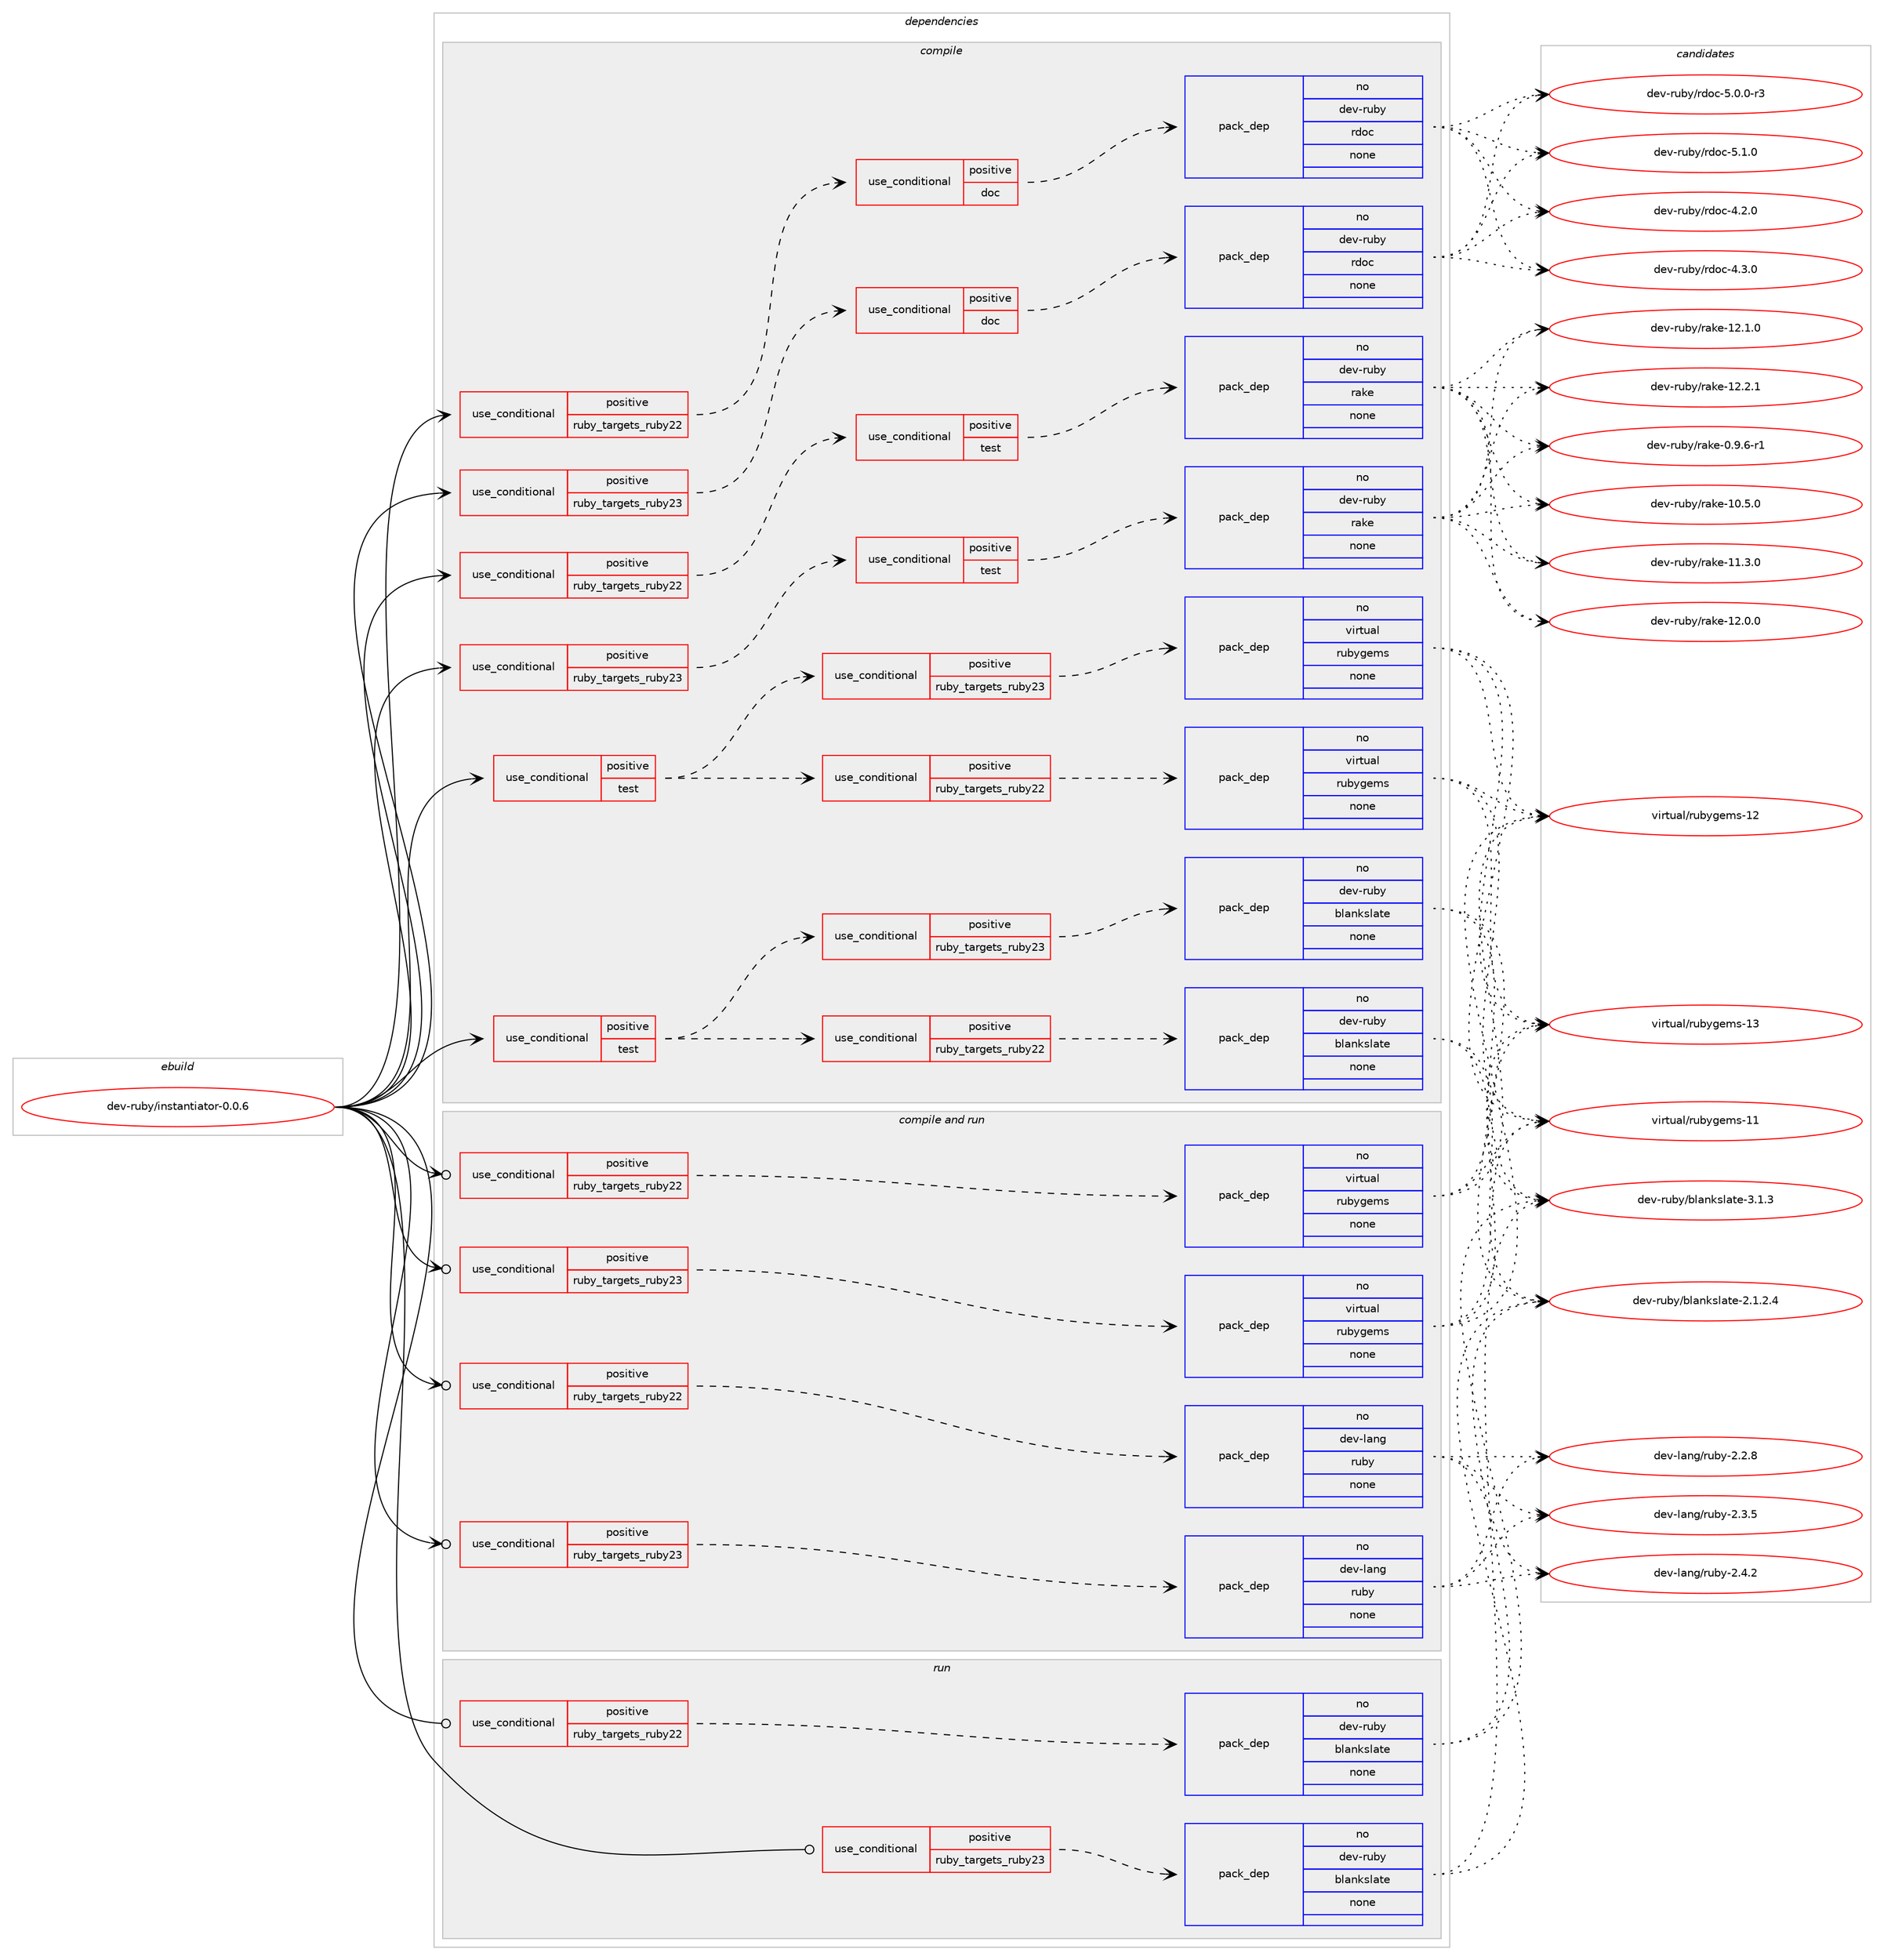 digraph prolog {

# *************
# Graph options
# *************

newrank=true;
concentrate=true;
compound=true;
graph [rankdir=LR,fontname=Helvetica,fontsize=10,ranksep=1.5];#, ranksep=2.5, nodesep=0.2];
edge  [arrowhead=vee];
node  [fontname=Helvetica,fontsize=10];

# **********
# The ebuild
# **********

subgraph cluster_leftcol {
color=gray;
rank=same;
label=<<i>ebuild</i>>;
id [label="dev-ruby/instantiator-0.0.6", color=red, width=4, href="../dev-ruby/instantiator-0.0.6.svg"];
}

# ****************
# The dependencies
# ****************

subgraph cluster_midcol {
color=gray;
label=<<i>dependencies</i>>;
subgraph cluster_compile {
fillcolor="#eeeeee";
style=filled;
label=<<i>compile</i>>;
subgraph cond59582 {
dependency243603 [label=<<TABLE BORDER="0" CELLBORDER="1" CELLSPACING="0" CELLPADDING="4"><TR><TD ROWSPAN="3" CELLPADDING="10">use_conditional</TD></TR><TR><TD>positive</TD></TR><TR><TD>ruby_targets_ruby22</TD></TR></TABLE>>, shape=none, color=red];
subgraph cond59583 {
dependency243604 [label=<<TABLE BORDER="0" CELLBORDER="1" CELLSPACING="0" CELLPADDING="4"><TR><TD ROWSPAN="3" CELLPADDING="10">use_conditional</TD></TR><TR><TD>positive</TD></TR><TR><TD>doc</TD></TR></TABLE>>, shape=none, color=red];
subgraph pack179944 {
dependency243605 [label=<<TABLE BORDER="0" CELLBORDER="1" CELLSPACING="0" CELLPADDING="4" WIDTH="220"><TR><TD ROWSPAN="6" CELLPADDING="30">pack_dep</TD></TR><TR><TD WIDTH="110">no</TD></TR><TR><TD>dev-ruby</TD></TR><TR><TD>rdoc</TD></TR><TR><TD>none</TD></TR><TR><TD></TD></TR></TABLE>>, shape=none, color=blue];
}
dependency243604:e -> dependency243605:w [weight=20,style="dashed",arrowhead="vee"];
}
dependency243603:e -> dependency243604:w [weight=20,style="dashed",arrowhead="vee"];
}
id:e -> dependency243603:w [weight=20,style="solid",arrowhead="vee"];
subgraph cond59584 {
dependency243606 [label=<<TABLE BORDER="0" CELLBORDER="1" CELLSPACING="0" CELLPADDING="4"><TR><TD ROWSPAN="3" CELLPADDING="10">use_conditional</TD></TR><TR><TD>positive</TD></TR><TR><TD>ruby_targets_ruby22</TD></TR></TABLE>>, shape=none, color=red];
subgraph cond59585 {
dependency243607 [label=<<TABLE BORDER="0" CELLBORDER="1" CELLSPACING="0" CELLPADDING="4"><TR><TD ROWSPAN="3" CELLPADDING="10">use_conditional</TD></TR><TR><TD>positive</TD></TR><TR><TD>test</TD></TR></TABLE>>, shape=none, color=red];
subgraph pack179945 {
dependency243608 [label=<<TABLE BORDER="0" CELLBORDER="1" CELLSPACING="0" CELLPADDING="4" WIDTH="220"><TR><TD ROWSPAN="6" CELLPADDING="30">pack_dep</TD></TR><TR><TD WIDTH="110">no</TD></TR><TR><TD>dev-ruby</TD></TR><TR><TD>rake</TD></TR><TR><TD>none</TD></TR><TR><TD></TD></TR></TABLE>>, shape=none, color=blue];
}
dependency243607:e -> dependency243608:w [weight=20,style="dashed",arrowhead="vee"];
}
dependency243606:e -> dependency243607:w [weight=20,style="dashed",arrowhead="vee"];
}
id:e -> dependency243606:w [weight=20,style="solid",arrowhead="vee"];
subgraph cond59586 {
dependency243609 [label=<<TABLE BORDER="0" CELLBORDER="1" CELLSPACING="0" CELLPADDING="4"><TR><TD ROWSPAN="3" CELLPADDING="10">use_conditional</TD></TR><TR><TD>positive</TD></TR><TR><TD>ruby_targets_ruby23</TD></TR></TABLE>>, shape=none, color=red];
subgraph cond59587 {
dependency243610 [label=<<TABLE BORDER="0" CELLBORDER="1" CELLSPACING="0" CELLPADDING="4"><TR><TD ROWSPAN="3" CELLPADDING="10">use_conditional</TD></TR><TR><TD>positive</TD></TR><TR><TD>doc</TD></TR></TABLE>>, shape=none, color=red];
subgraph pack179946 {
dependency243611 [label=<<TABLE BORDER="0" CELLBORDER="1" CELLSPACING="0" CELLPADDING="4" WIDTH="220"><TR><TD ROWSPAN="6" CELLPADDING="30">pack_dep</TD></TR><TR><TD WIDTH="110">no</TD></TR><TR><TD>dev-ruby</TD></TR><TR><TD>rdoc</TD></TR><TR><TD>none</TD></TR><TR><TD></TD></TR></TABLE>>, shape=none, color=blue];
}
dependency243610:e -> dependency243611:w [weight=20,style="dashed",arrowhead="vee"];
}
dependency243609:e -> dependency243610:w [weight=20,style="dashed",arrowhead="vee"];
}
id:e -> dependency243609:w [weight=20,style="solid",arrowhead="vee"];
subgraph cond59588 {
dependency243612 [label=<<TABLE BORDER="0" CELLBORDER="1" CELLSPACING="0" CELLPADDING="4"><TR><TD ROWSPAN="3" CELLPADDING="10">use_conditional</TD></TR><TR><TD>positive</TD></TR><TR><TD>ruby_targets_ruby23</TD></TR></TABLE>>, shape=none, color=red];
subgraph cond59589 {
dependency243613 [label=<<TABLE BORDER="0" CELLBORDER="1" CELLSPACING="0" CELLPADDING="4"><TR><TD ROWSPAN="3" CELLPADDING="10">use_conditional</TD></TR><TR><TD>positive</TD></TR><TR><TD>test</TD></TR></TABLE>>, shape=none, color=red];
subgraph pack179947 {
dependency243614 [label=<<TABLE BORDER="0" CELLBORDER="1" CELLSPACING="0" CELLPADDING="4" WIDTH="220"><TR><TD ROWSPAN="6" CELLPADDING="30">pack_dep</TD></TR><TR><TD WIDTH="110">no</TD></TR><TR><TD>dev-ruby</TD></TR><TR><TD>rake</TD></TR><TR><TD>none</TD></TR><TR><TD></TD></TR></TABLE>>, shape=none, color=blue];
}
dependency243613:e -> dependency243614:w [weight=20,style="dashed",arrowhead="vee"];
}
dependency243612:e -> dependency243613:w [weight=20,style="dashed",arrowhead="vee"];
}
id:e -> dependency243612:w [weight=20,style="solid",arrowhead="vee"];
subgraph cond59590 {
dependency243615 [label=<<TABLE BORDER="0" CELLBORDER="1" CELLSPACING="0" CELLPADDING="4"><TR><TD ROWSPAN="3" CELLPADDING="10">use_conditional</TD></TR><TR><TD>positive</TD></TR><TR><TD>test</TD></TR></TABLE>>, shape=none, color=red];
subgraph cond59591 {
dependency243616 [label=<<TABLE BORDER="0" CELLBORDER="1" CELLSPACING="0" CELLPADDING="4"><TR><TD ROWSPAN="3" CELLPADDING="10">use_conditional</TD></TR><TR><TD>positive</TD></TR><TR><TD>ruby_targets_ruby22</TD></TR></TABLE>>, shape=none, color=red];
subgraph pack179948 {
dependency243617 [label=<<TABLE BORDER="0" CELLBORDER="1" CELLSPACING="0" CELLPADDING="4" WIDTH="220"><TR><TD ROWSPAN="6" CELLPADDING="30">pack_dep</TD></TR><TR><TD WIDTH="110">no</TD></TR><TR><TD>dev-ruby</TD></TR><TR><TD>blankslate</TD></TR><TR><TD>none</TD></TR><TR><TD></TD></TR></TABLE>>, shape=none, color=blue];
}
dependency243616:e -> dependency243617:w [weight=20,style="dashed",arrowhead="vee"];
}
dependency243615:e -> dependency243616:w [weight=20,style="dashed",arrowhead="vee"];
subgraph cond59592 {
dependency243618 [label=<<TABLE BORDER="0" CELLBORDER="1" CELLSPACING="0" CELLPADDING="4"><TR><TD ROWSPAN="3" CELLPADDING="10">use_conditional</TD></TR><TR><TD>positive</TD></TR><TR><TD>ruby_targets_ruby23</TD></TR></TABLE>>, shape=none, color=red];
subgraph pack179949 {
dependency243619 [label=<<TABLE BORDER="0" CELLBORDER="1" CELLSPACING="0" CELLPADDING="4" WIDTH="220"><TR><TD ROWSPAN="6" CELLPADDING="30">pack_dep</TD></TR><TR><TD WIDTH="110">no</TD></TR><TR><TD>dev-ruby</TD></TR><TR><TD>blankslate</TD></TR><TR><TD>none</TD></TR><TR><TD></TD></TR></TABLE>>, shape=none, color=blue];
}
dependency243618:e -> dependency243619:w [weight=20,style="dashed",arrowhead="vee"];
}
dependency243615:e -> dependency243618:w [weight=20,style="dashed",arrowhead="vee"];
}
id:e -> dependency243615:w [weight=20,style="solid",arrowhead="vee"];
subgraph cond59593 {
dependency243620 [label=<<TABLE BORDER="0" CELLBORDER="1" CELLSPACING="0" CELLPADDING="4"><TR><TD ROWSPAN="3" CELLPADDING="10">use_conditional</TD></TR><TR><TD>positive</TD></TR><TR><TD>test</TD></TR></TABLE>>, shape=none, color=red];
subgraph cond59594 {
dependency243621 [label=<<TABLE BORDER="0" CELLBORDER="1" CELLSPACING="0" CELLPADDING="4"><TR><TD ROWSPAN="3" CELLPADDING="10">use_conditional</TD></TR><TR><TD>positive</TD></TR><TR><TD>ruby_targets_ruby22</TD></TR></TABLE>>, shape=none, color=red];
subgraph pack179950 {
dependency243622 [label=<<TABLE BORDER="0" CELLBORDER="1" CELLSPACING="0" CELLPADDING="4" WIDTH="220"><TR><TD ROWSPAN="6" CELLPADDING="30">pack_dep</TD></TR><TR><TD WIDTH="110">no</TD></TR><TR><TD>virtual</TD></TR><TR><TD>rubygems</TD></TR><TR><TD>none</TD></TR><TR><TD></TD></TR></TABLE>>, shape=none, color=blue];
}
dependency243621:e -> dependency243622:w [weight=20,style="dashed",arrowhead="vee"];
}
dependency243620:e -> dependency243621:w [weight=20,style="dashed",arrowhead="vee"];
subgraph cond59595 {
dependency243623 [label=<<TABLE BORDER="0" CELLBORDER="1" CELLSPACING="0" CELLPADDING="4"><TR><TD ROWSPAN="3" CELLPADDING="10">use_conditional</TD></TR><TR><TD>positive</TD></TR><TR><TD>ruby_targets_ruby23</TD></TR></TABLE>>, shape=none, color=red];
subgraph pack179951 {
dependency243624 [label=<<TABLE BORDER="0" CELLBORDER="1" CELLSPACING="0" CELLPADDING="4" WIDTH="220"><TR><TD ROWSPAN="6" CELLPADDING="30">pack_dep</TD></TR><TR><TD WIDTH="110">no</TD></TR><TR><TD>virtual</TD></TR><TR><TD>rubygems</TD></TR><TR><TD>none</TD></TR><TR><TD></TD></TR></TABLE>>, shape=none, color=blue];
}
dependency243623:e -> dependency243624:w [weight=20,style="dashed",arrowhead="vee"];
}
dependency243620:e -> dependency243623:w [weight=20,style="dashed",arrowhead="vee"];
}
id:e -> dependency243620:w [weight=20,style="solid",arrowhead="vee"];
}
subgraph cluster_compileandrun {
fillcolor="#eeeeee";
style=filled;
label=<<i>compile and run</i>>;
subgraph cond59596 {
dependency243625 [label=<<TABLE BORDER="0" CELLBORDER="1" CELLSPACING="0" CELLPADDING="4"><TR><TD ROWSPAN="3" CELLPADDING="10">use_conditional</TD></TR><TR><TD>positive</TD></TR><TR><TD>ruby_targets_ruby22</TD></TR></TABLE>>, shape=none, color=red];
subgraph pack179952 {
dependency243626 [label=<<TABLE BORDER="0" CELLBORDER="1" CELLSPACING="0" CELLPADDING="4" WIDTH="220"><TR><TD ROWSPAN="6" CELLPADDING="30">pack_dep</TD></TR><TR><TD WIDTH="110">no</TD></TR><TR><TD>dev-lang</TD></TR><TR><TD>ruby</TD></TR><TR><TD>none</TD></TR><TR><TD></TD></TR></TABLE>>, shape=none, color=blue];
}
dependency243625:e -> dependency243626:w [weight=20,style="dashed",arrowhead="vee"];
}
id:e -> dependency243625:w [weight=20,style="solid",arrowhead="odotvee"];
subgraph cond59597 {
dependency243627 [label=<<TABLE BORDER="0" CELLBORDER="1" CELLSPACING="0" CELLPADDING="4"><TR><TD ROWSPAN="3" CELLPADDING="10">use_conditional</TD></TR><TR><TD>positive</TD></TR><TR><TD>ruby_targets_ruby22</TD></TR></TABLE>>, shape=none, color=red];
subgraph pack179953 {
dependency243628 [label=<<TABLE BORDER="0" CELLBORDER="1" CELLSPACING="0" CELLPADDING="4" WIDTH="220"><TR><TD ROWSPAN="6" CELLPADDING="30">pack_dep</TD></TR><TR><TD WIDTH="110">no</TD></TR><TR><TD>virtual</TD></TR><TR><TD>rubygems</TD></TR><TR><TD>none</TD></TR><TR><TD></TD></TR></TABLE>>, shape=none, color=blue];
}
dependency243627:e -> dependency243628:w [weight=20,style="dashed",arrowhead="vee"];
}
id:e -> dependency243627:w [weight=20,style="solid",arrowhead="odotvee"];
subgraph cond59598 {
dependency243629 [label=<<TABLE BORDER="0" CELLBORDER="1" CELLSPACING="0" CELLPADDING="4"><TR><TD ROWSPAN="3" CELLPADDING="10">use_conditional</TD></TR><TR><TD>positive</TD></TR><TR><TD>ruby_targets_ruby23</TD></TR></TABLE>>, shape=none, color=red];
subgraph pack179954 {
dependency243630 [label=<<TABLE BORDER="0" CELLBORDER="1" CELLSPACING="0" CELLPADDING="4" WIDTH="220"><TR><TD ROWSPAN="6" CELLPADDING="30">pack_dep</TD></TR><TR><TD WIDTH="110">no</TD></TR><TR><TD>dev-lang</TD></TR><TR><TD>ruby</TD></TR><TR><TD>none</TD></TR><TR><TD></TD></TR></TABLE>>, shape=none, color=blue];
}
dependency243629:e -> dependency243630:w [weight=20,style="dashed",arrowhead="vee"];
}
id:e -> dependency243629:w [weight=20,style="solid",arrowhead="odotvee"];
subgraph cond59599 {
dependency243631 [label=<<TABLE BORDER="0" CELLBORDER="1" CELLSPACING="0" CELLPADDING="4"><TR><TD ROWSPAN="3" CELLPADDING="10">use_conditional</TD></TR><TR><TD>positive</TD></TR><TR><TD>ruby_targets_ruby23</TD></TR></TABLE>>, shape=none, color=red];
subgraph pack179955 {
dependency243632 [label=<<TABLE BORDER="0" CELLBORDER="1" CELLSPACING="0" CELLPADDING="4" WIDTH="220"><TR><TD ROWSPAN="6" CELLPADDING="30">pack_dep</TD></TR><TR><TD WIDTH="110">no</TD></TR><TR><TD>virtual</TD></TR><TR><TD>rubygems</TD></TR><TR><TD>none</TD></TR><TR><TD></TD></TR></TABLE>>, shape=none, color=blue];
}
dependency243631:e -> dependency243632:w [weight=20,style="dashed",arrowhead="vee"];
}
id:e -> dependency243631:w [weight=20,style="solid",arrowhead="odotvee"];
}
subgraph cluster_run {
fillcolor="#eeeeee";
style=filled;
label=<<i>run</i>>;
subgraph cond59600 {
dependency243633 [label=<<TABLE BORDER="0" CELLBORDER="1" CELLSPACING="0" CELLPADDING="4"><TR><TD ROWSPAN="3" CELLPADDING="10">use_conditional</TD></TR><TR><TD>positive</TD></TR><TR><TD>ruby_targets_ruby22</TD></TR></TABLE>>, shape=none, color=red];
subgraph pack179956 {
dependency243634 [label=<<TABLE BORDER="0" CELLBORDER="1" CELLSPACING="0" CELLPADDING="4" WIDTH="220"><TR><TD ROWSPAN="6" CELLPADDING="30">pack_dep</TD></TR><TR><TD WIDTH="110">no</TD></TR><TR><TD>dev-ruby</TD></TR><TR><TD>blankslate</TD></TR><TR><TD>none</TD></TR><TR><TD></TD></TR></TABLE>>, shape=none, color=blue];
}
dependency243633:e -> dependency243634:w [weight=20,style="dashed",arrowhead="vee"];
}
id:e -> dependency243633:w [weight=20,style="solid",arrowhead="odot"];
subgraph cond59601 {
dependency243635 [label=<<TABLE BORDER="0" CELLBORDER="1" CELLSPACING="0" CELLPADDING="4"><TR><TD ROWSPAN="3" CELLPADDING="10">use_conditional</TD></TR><TR><TD>positive</TD></TR><TR><TD>ruby_targets_ruby23</TD></TR></TABLE>>, shape=none, color=red];
subgraph pack179957 {
dependency243636 [label=<<TABLE BORDER="0" CELLBORDER="1" CELLSPACING="0" CELLPADDING="4" WIDTH="220"><TR><TD ROWSPAN="6" CELLPADDING="30">pack_dep</TD></TR><TR><TD WIDTH="110">no</TD></TR><TR><TD>dev-ruby</TD></TR><TR><TD>blankslate</TD></TR><TR><TD>none</TD></TR><TR><TD></TD></TR></TABLE>>, shape=none, color=blue];
}
dependency243635:e -> dependency243636:w [weight=20,style="dashed",arrowhead="vee"];
}
id:e -> dependency243635:w [weight=20,style="solid",arrowhead="odot"];
}
}

# **************
# The candidates
# **************

subgraph cluster_choices {
rank=same;
color=gray;
label=<<i>candidates</i>>;

subgraph choice179944 {
color=black;
nodesep=1;
choice10010111845114117981214711410011199455246504648 [label="dev-ruby/rdoc-4.2.0", color=red, width=4,href="../dev-ruby/rdoc-4.2.0.svg"];
choice10010111845114117981214711410011199455246514648 [label="dev-ruby/rdoc-4.3.0", color=red, width=4,href="../dev-ruby/rdoc-4.3.0.svg"];
choice100101118451141179812147114100111994553464846484511451 [label="dev-ruby/rdoc-5.0.0-r3", color=red, width=4,href="../dev-ruby/rdoc-5.0.0-r3.svg"];
choice10010111845114117981214711410011199455346494648 [label="dev-ruby/rdoc-5.1.0", color=red, width=4,href="../dev-ruby/rdoc-5.1.0.svg"];
dependency243605:e -> choice10010111845114117981214711410011199455246504648:w [style=dotted,weight="100"];
dependency243605:e -> choice10010111845114117981214711410011199455246514648:w [style=dotted,weight="100"];
dependency243605:e -> choice100101118451141179812147114100111994553464846484511451:w [style=dotted,weight="100"];
dependency243605:e -> choice10010111845114117981214711410011199455346494648:w [style=dotted,weight="100"];
}
subgraph choice179945 {
color=black;
nodesep=1;
choice100101118451141179812147114971071014548465746544511449 [label="dev-ruby/rake-0.9.6-r1", color=red, width=4,href="../dev-ruby/rake-0.9.6-r1.svg"];
choice1001011184511411798121471149710710145494846534648 [label="dev-ruby/rake-10.5.0", color=red, width=4,href="../dev-ruby/rake-10.5.0.svg"];
choice1001011184511411798121471149710710145494946514648 [label="dev-ruby/rake-11.3.0", color=red, width=4,href="../dev-ruby/rake-11.3.0.svg"];
choice1001011184511411798121471149710710145495046484648 [label="dev-ruby/rake-12.0.0", color=red, width=4,href="../dev-ruby/rake-12.0.0.svg"];
choice1001011184511411798121471149710710145495046494648 [label="dev-ruby/rake-12.1.0", color=red, width=4,href="../dev-ruby/rake-12.1.0.svg"];
choice1001011184511411798121471149710710145495046504649 [label="dev-ruby/rake-12.2.1", color=red, width=4,href="../dev-ruby/rake-12.2.1.svg"];
dependency243608:e -> choice100101118451141179812147114971071014548465746544511449:w [style=dotted,weight="100"];
dependency243608:e -> choice1001011184511411798121471149710710145494846534648:w [style=dotted,weight="100"];
dependency243608:e -> choice1001011184511411798121471149710710145494946514648:w [style=dotted,weight="100"];
dependency243608:e -> choice1001011184511411798121471149710710145495046484648:w [style=dotted,weight="100"];
dependency243608:e -> choice1001011184511411798121471149710710145495046494648:w [style=dotted,weight="100"];
dependency243608:e -> choice1001011184511411798121471149710710145495046504649:w [style=dotted,weight="100"];
}
subgraph choice179946 {
color=black;
nodesep=1;
choice10010111845114117981214711410011199455246504648 [label="dev-ruby/rdoc-4.2.0", color=red, width=4,href="../dev-ruby/rdoc-4.2.0.svg"];
choice10010111845114117981214711410011199455246514648 [label="dev-ruby/rdoc-4.3.0", color=red, width=4,href="../dev-ruby/rdoc-4.3.0.svg"];
choice100101118451141179812147114100111994553464846484511451 [label="dev-ruby/rdoc-5.0.0-r3", color=red, width=4,href="../dev-ruby/rdoc-5.0.0-r3.svg"];
choice10010111845114117981214711410011199455346494648 [label="dev-ruby/rdoc-5.1.0", color=red, width=4,href="../dev-ruby/rdoc-5.1.0.svg"];
dependency243611:e -> choice10010111845114117981214711410011199455246504648:w [style=dotted,weight="100"];
dependency243611:e -> choice10010111845114117981214711410011199455246514648:w [style=dotted,weight="100"];
dependency243611:e -> choice100101118451141179812147114100111994553464846484511451:w [style=dotted,weight="100"];
dependency243611:e -> choice10010111845114117981214711410011199455346494648:w [style=dotted,weight="100"];
}
subgraph choice179947 {
color=black;
nodesep=1;
choice100101118451141179812147114971071014548465746544511449 [label="dev-ruby/rake-0.9.6-r1", color=red, width=4,href="../dev-ruby/rake-0.9.6-r1.svg"];
choice1001011184511411798121471149710710145494846534648 [label="dev-ruby/rake-10.5.0", color=red, width=4,href="../dev-ruby/rake-10.5.0.svg"];
choice1001011184511411798121471149710710145494946514648 [label="dev-ruby/rake-11.3.0", color=red, width=4,href="../dev-ruby/rake-11.3.0.svg"];
choice1001011184511411798121471149710710145495046484648 [label="dev-ruby/rake-12.0.0", color=red, width=4,href="../dev-ruby/rake-12.0.0.svg"];
choice1001011184511411798121471149710710145495046494648 [label="dev-ruby/rake-12.1.0", color=red, width=4,href="../dev-ruby/rake-12.1.0.svg"];
choice1001011184511411798121471149710710145495046504649 [label="dev-ruby/rake-12.2.1", color=red, width=4,href="../dev-ruby/rake-12.2.1.svg"];
dependency243614:e -> choice100101118451141179812147114971071014548465746544511449:w [style=dotted,weight="100"];
dependency243614:e -> choice1001011184511411798121471149710710145494846534648:w [style=dotted,weight="100"];
dependency243614:e -> choice1001011184511411798121471149710710145494946514648:w [style=dotted,weight="100"];
dependency243614:e -> choice1001011184511411798121471149710710145495046484648:w [style=dotted,weight="100"];
dependency243614:e -> choice1001011184511411798121471149710710145495046494648:w [style=dotted,weight="100"];
dependency243614:e -> choice1001011184511411798121471149710710145495046504649:w [style=dotted,weight="100"];
}
subgraph choice179948 {
color=black;
nodesep=1;
choice1001011184511411798121479810897110107115108971161014550464946504652 [label="dev-ruby/blankslate-2.1.2.4", color=red, width=4,href="../dev-ruby/blankslate-2.1.2.4.svg"];
choice100101118451141179812147981089711010711510897116101455146494651 [label="dev-ruby/blankslate-3.1.3", color=red, width=4,href="../dev-ruby/blankslate-3.1.3.svg"];
dependency243617:e -> choice1001011184511411798121479810897110107115108971161014550464946504652:w [style=dotted,weight="100"];
dependency243617:e -> choice100101118451141179812147981089711010711510897116101455146494651:w [style=dotted,weight="100"];
}
subgraph choice179949 {
color=black;
nodesep=1;
choice1001011184511411798121479810897110107115108971161014550464946504652 [label="dev-ruby/blankslate-2.1.2.4", color=red, width=4,href="../dev-ruby/blankslate-2.1.2.4.svg"];
choice100101118451141179812147981089711010711510897116101455146494651 [label="dev-ruby/blankslate-3.1.3", color=red, width=4,href="../dev-ruby/blankslate-3.1.3.svg"];
dependency243619:e -> choice1001011184511411798121479810897110107115108971161014550464946504652:w [style=dotted,weight="100"];
dependency243619:e -> choice100101118451141179812147981089711010711510897116101455146494651:w [style=dotted,weight="100"];
}
subgraph choice179950 {
color=black;
nodesep=1;
choice118105114116117971084711411798121103101109115454949 [label="virtual/rubygems-11", color=red, width=4,href="../virtual/rubygems-11.svg"];
choice118105114116117971084711411798121103101109115454950 [label="virtual/rubygems-12", color=red, width=4,href="../virtual/rubygems-12.svg"];
choice118105114116117971084711411798121103101109115454951 [label="virtual/rubygems-13", color=red, width=4,href="../virtual/rubygems-13.svg"];
dependency243622:e -> choice118105114116117971084711411798121103101109115454949:w [style=dotted,weight="100"];
dependency243622:e -> choice118105114116117971084711411798121103101109115454950:w [style=dotted,weight="100"];
dependency243622:e -> choice118105114116117971084711411798121103101109115454951:w [style=dotted,weight="100"];
}
subgraph choice179951 {
color=black;
nodesep=1;
choice118105114116117971084711411798121103101109115454949 [label="virtual/rubygems-11", color=red, width=4,href="../virtual/rubygems-11.svg"];
choice118105114116117971084711411798121103101109115454950 [label="virtual/rubygems-12", color=red, width=4,href="../virtual/rubygems-12.svg"];
choice118105114116117971084711411798121103101109115454951 [label="virtual/rubygems-13", color=red, width=4,href="../virtual/rubygems-13.svg"];
dependency243624:e -> choice118105114116117971084711411798121103101109115454949:w [style=dotted,weight="100"];
dependency243624:e -> choice118105114116117971084711411798121103101109115454950:w [style=dotted,weight="100"];
dependency243624:e -> choice118105114116117971084711411798121103101109115454951:w [style=dotted,weight="100"];
}
subgraph choice179952 {
color=black;
nodesep=1;
choice10010111845108971101034711411798121455046504656 [label="dev-lang/ruby-2.2.8", color=red, width=4,href="../dev-lang/ruby-2.2.8.svg"];
choice10010111845108971101034711411798121455046514653 [label="dev-lang/ruby-2.3.5", color=red, width=4,href="../dev-lang/ruby-2.3.5.svg"];
choice10010111845108971101034711411798121455046524650 [label="dev-lang/ruby-2.4.2", color=red, width=4,href="../dev-lang/ruby-2.4.2.svg"];
dependency243626:e -> choice10010111845108971101034711411798121455046504656:w [style=dotted,weight="100"];
dependency243626:e -> choice10010111845108971101034711411798121455046514653:w [style=dotted,weight="100"];
dependency243626:e -> choice10010111845108971101034711411798121455046524650:w [style=dotted,weight="100"];
}
subgraph choice179953 {
color=black;
nodesep=1;
choice118105114116117971084711411798121103101109115454949 [label="virtual/rubygems-11", color=red, width=4,href="../virtual/rubygems-11.svg"];
choice118105114116117971084711411798121103101109115454950 [label="virtual/rubygems-12", color=red, width=4,href="../virtual/rubygems-12.svg"];
choice118105114116117971084711411798121103101109115454951 [label="virtual/rubygems-13", color=red, width=4,href="../virtual/rubygems-13.svg"];
dependency243628:e -> choice118105114116117971084711411798121103101109115454949:w [style=dotted,weight="100"];
dependency243628:e -> choice118105114116117971084711411798121103101109115454950:w [style=dotted,weight="100"];
dependency243628:e -> choice118105114116117971084711411798121103101109115454951:w [style=dotted,weight="100"];
}
subgraph choice179954 {
color=black;
nodesep=1;
choice10010111845108971101034711411798121455046504656 [label="dev-lang/ruby-2.2.8", color=red, width=4,href="../dev-lang/ruby-2.2.8.svg"];
choice10010111845108971101034711411798121455046514653 [label="dev-lang/ruby-2.3.5", color=red, width=4,href="../dev-lang/ruby-2.3.5.svg"];
choice10010111845108971101034711411798121455046524650 [label="dev-lang/ruby-2.4.2", color=red, width=4,href="../dev-lang/ruby-2.4.2.svg"];
dependency243630:e -> choice10010111845108971101034711411798121455046504656:w [style=dotted,weight="100"];
dependency243630:e -> choice10010111845108971101034711411798121455046514653:w [style=dotted,weight="100"];
dependency243630:e -> choice10010111845108971101034711411798121455046524650:w [style=dotted,weight="100"];
}
subgraph choice179955 {
color=black;
nodesep=1;
choice118105114116117971084711411798121103101109115454949 [label="virtual/rubygems-11", color=red, width=4,href="../virtual/rubygems-11.svg"];
choice118105114116117971084711411798121103101109115454950 [label="virtual/rubygems-12", color=red, width=4,href="../virtual/rubygems-12.svg"];
choice118105114116117971084711411798121103101109115454951 [label="virtual/rubygems-13", color=red, width=4,href="../virtual/rubygems-13.svg"];
dependency243632:e -> choice118105114116117971084711411798121103101109115454949:w [style=dotted,weight="100"];
dependency243632:e -> choice118105114116117971084711411798121103101109115454950:w [style=dotted,weight="100"];
dependency243632:e -> choice118105114116117971084711411798121103101109115454951:w [style=dotted,weight="100"];
}
subgraph choice179956 {
color=black;
nodesep=1;
choice1001011184511411798121479810897110107115108971161014550464946504652 [label="dev-ruby/blankslate-2.1.2.4", color=red, width=4,href="../dev-ruby/blankslate-2.1.2.4.svg"];
choice100101118451141179812147981089711010711510897116101455146494651 [label="dev-ruby/blankslate-3.1.3", color=red, width=4,href="../dev-ruby/blankslate-3.1.3.svg"];
dependency243634:e -> choice1001011184511411798121479810897110107115108971161014550464946504652:w [style=dotted,weight="100"];
dependency243634:e -> choice100101118451141179812147981089711010711510897116101455146494651:w [style=dotted,weight="100"];
}
subgraph choice179957 {
color=black;
nodesep=1;
choice1001011184511411798121479810897110107115108971161014550464946504652 [label="dev-ruby/blankslate-2.1.2.4", color=red, width=4,href="../dev-ruby/blankslate-2.1.2.4.svg"];
choice100101118451141179812147981089711010711510897116101455146494651 [label="dev-ruby/blankslate-3.1.3", color=red, width=4,href="../dev-ruby/blankslate-3.1.3.svg"];
dependency243636:e -> choice1001011184511411798121479810897110107115108971161014550464946504652:w [style=dotted,weight="100"];
dependency243636:e -> choice100101118451141179812147981089711010711510897116101455146494651:w [style=dotted,weight="100"];
}
}

}
